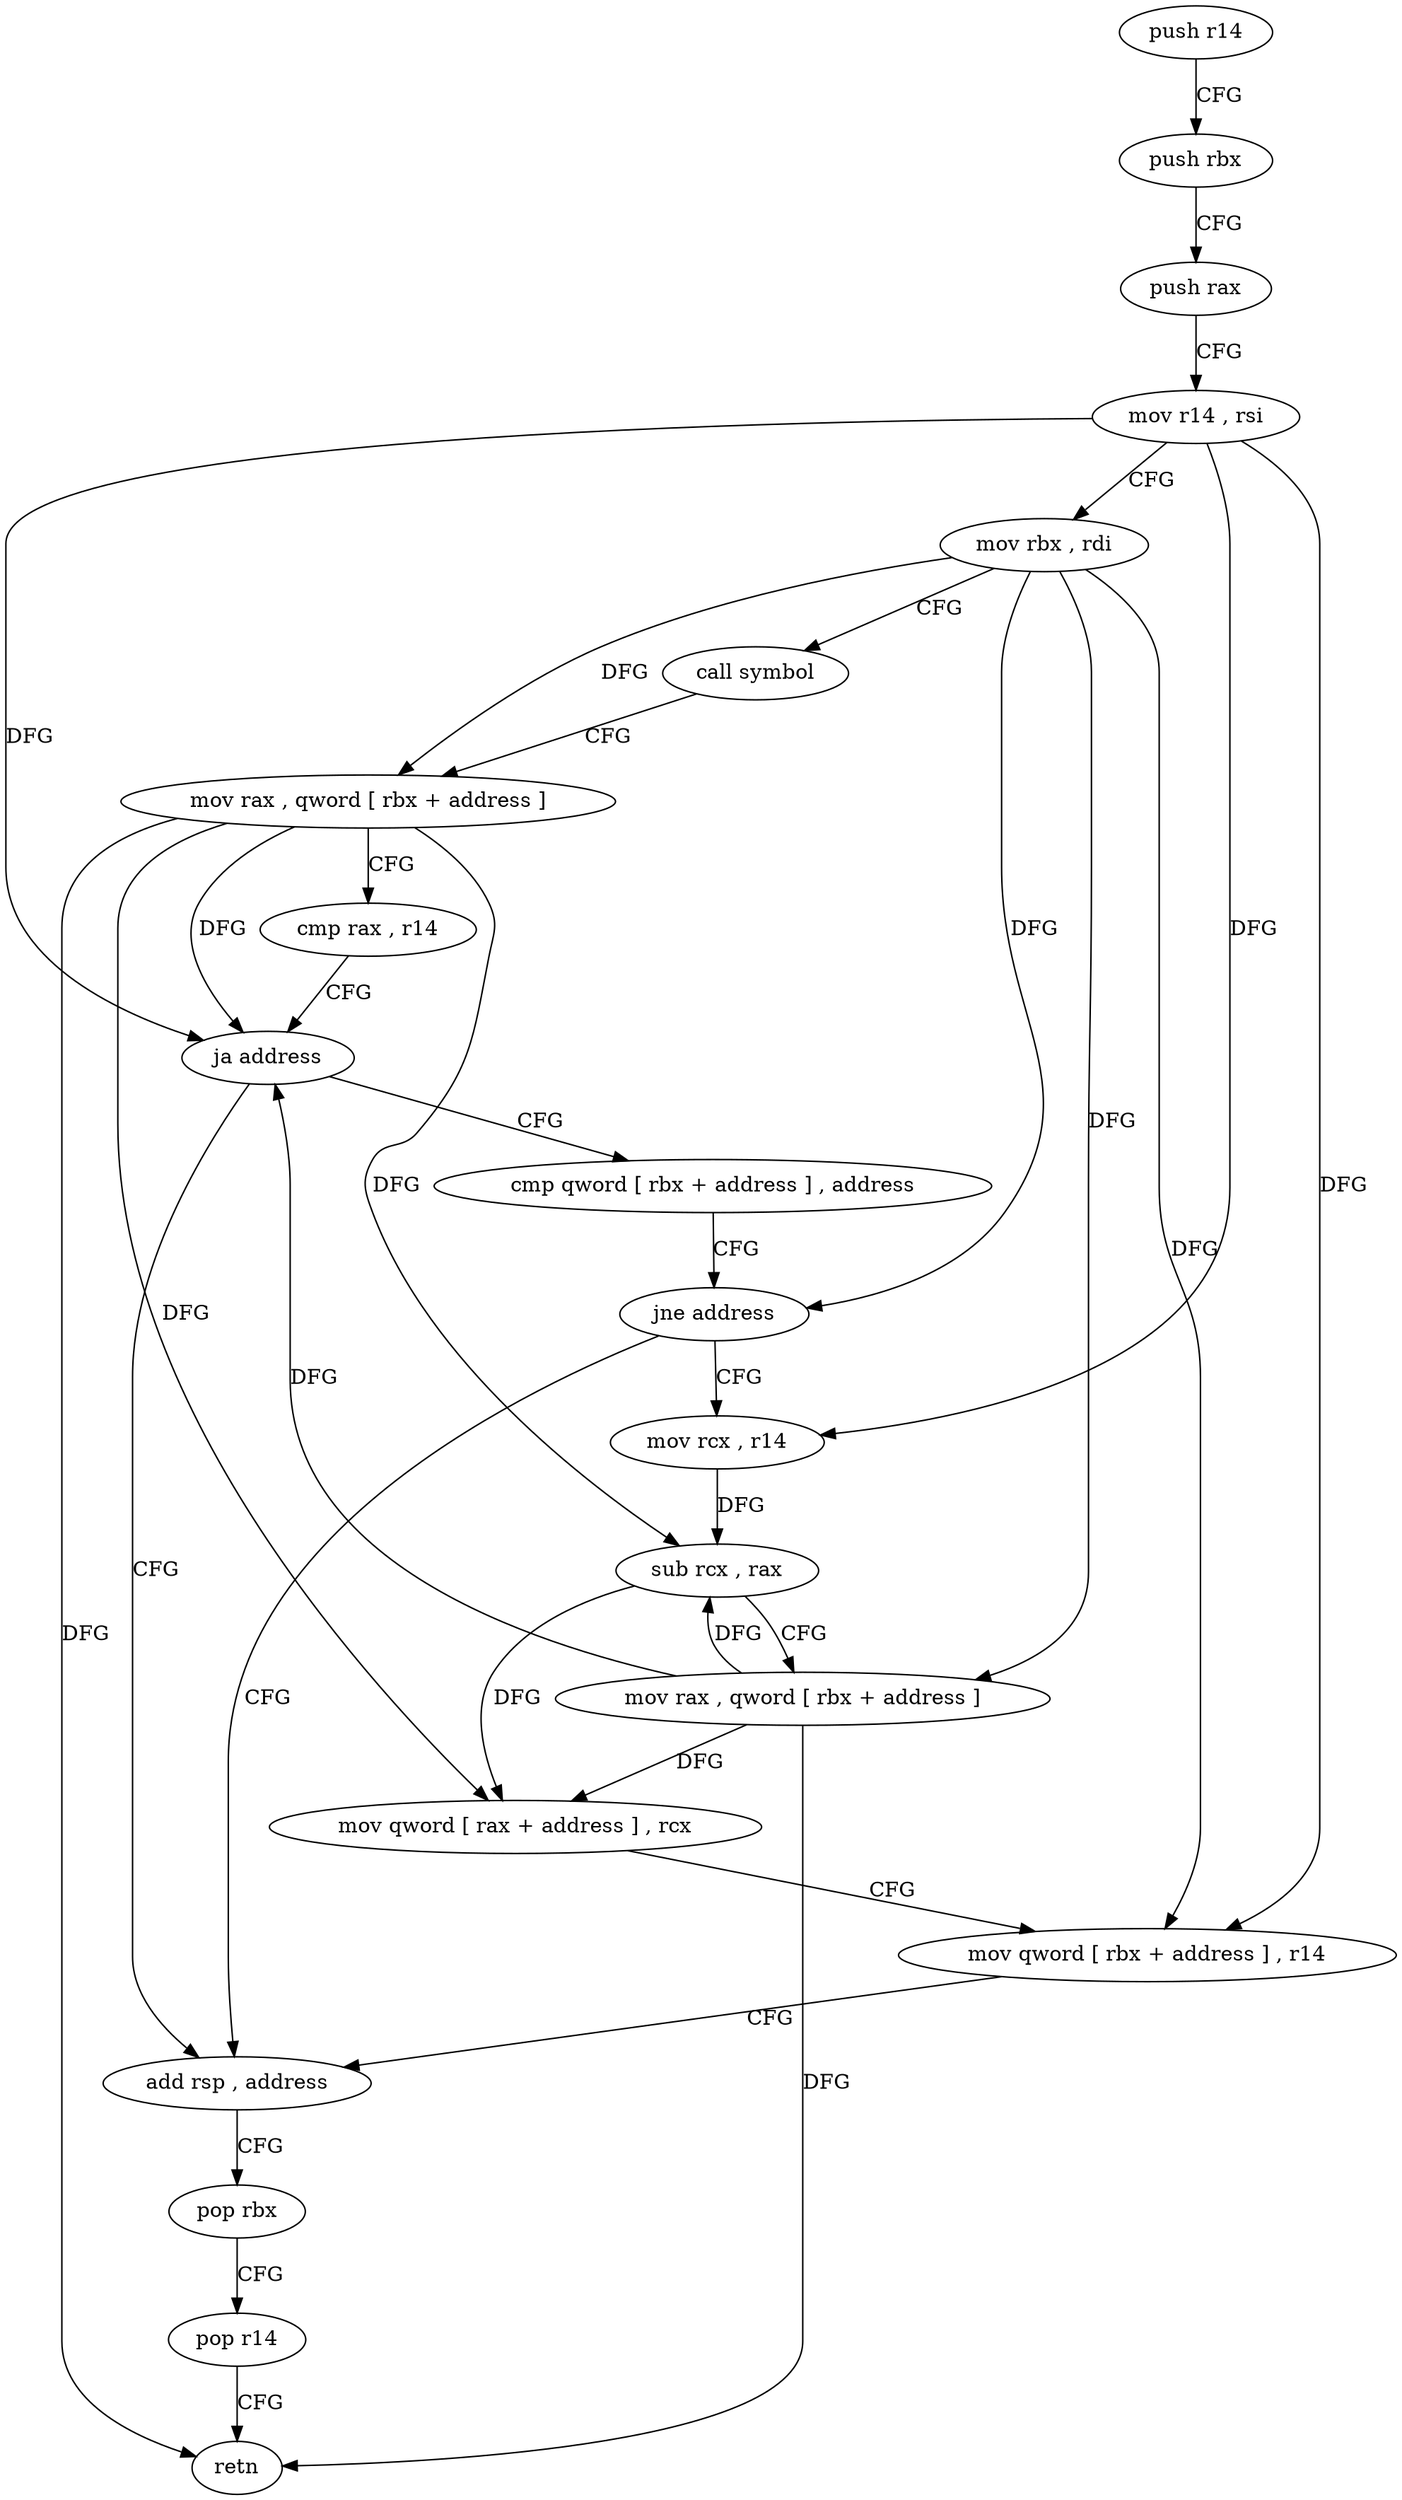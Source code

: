 digraph "func" {
"4207424" [label = "push r14" ]
"4207426" [label = "push rbx" ]
"4207427" [label = "push rax" ]
"4207428" [label = "mov r14 , rsi" ]
"4207431" [label = "mov rbx , rdi" ]
"4207434" [label = "call symbol" ]
"4207439" [label = "mov rax , qword [ rbx + address ]" ]
"4207443" [label = "cmp rax , r14" ]
"4207446" [label = "ja address" ]
"4207473" [label = "add rsp , address" ]
"4207448" [label = "cmp qword [ rbx + address ] , address" ]
"4207477" [label = "pop rbx" ]
"4207478" [label = "pop r14" ]
"4207480" [label = "retn" ]
"4207453" [label = "jne address" ]
"4207455" [label = "mov rcx , r14" ]
"4207458" [label = "sub rcx , rax" ]
"4207461" [label = "mov rax , qword [ rbx + address ]" ]
"4207465" [label = "mov qword [ rax + address ] , rcx" ]
"4207469" [label = "mov qword [ rbx + address ] , r14" ]
"4207424" -> "4207426" [ label = "CFG" ]
"4207426" -> "4207427" [ label = "CFG" ]
"4207427" -> "4207428" [ label = "CFG" ]
"4207428" -> "4207431" [ label = "CFG" ]
"4207428" -> "4207446" [ label = "DFG" ]
"4207428" -> "4207455" [ label = "DFG" ]
"4207428" -> "4207469" [ label = "DFG" ]
"4207431" -> "4207434" [ label = "CFG" ]
"4207431" -> "4207439" [ label = "DFG" ]
"4207431" -> "4207453" [ label = "DFG" ]
"4207431" -> "4207461" [ label = "DFG" ]
"4207431" -> "4207469" [ label = "DFG" ]
"4207434" -> "4207439" [ label = "CFG" ]
"4207439" -> "4207443" [ label = "CFG" ]
"4207439" -> "4207446" [ label = "DFG" ]
"4207439" -> "4207480" [ label = "DFG" ]
"4207439" -> "4207458" [ label = "DFG" ]
"4207439" -> "4207465" [ label = "DFG" ]
"4207443" -> "4207446" [ label = "CFG" ]
"4207446" -> "4207473" [ label = "CFG" ]
"4207446" -> "4207448" [ label = "CFG" ]
"4207473" -> "4207477" [ label = "CFG" ]
"4207448" -> "4207453" [ label = "CFG" ]
"4207477" -> "4207478" [ label = "CFG" ]
"4207478" -> "4207480" [ label = "CFG" ]
"4207453" -> "4207473" [ label = "CFG" ]
"4207453" -> "4207455" [ label = "CFG" ]
"4207455" -> "4207458" [ label = "DFG" ]
"4207458" -> "4207461" [ label = "CFG" ]
"4207458" -> "4207465" [ label = "DFG" ]
"4207461" -> "4207465" [ label = "DFG" ]
"4207461" -> "4207458" [ label = "DFG" ]
"4207461" -> "4207446" [ label = "DFG" ]
"4207461" -> "4207480" [ label = "DFG" ]
"4207465" -> "4207469" [ label = "CFG" ]
"4207469" -> "4207473" [ label = "CFG" ]
}
